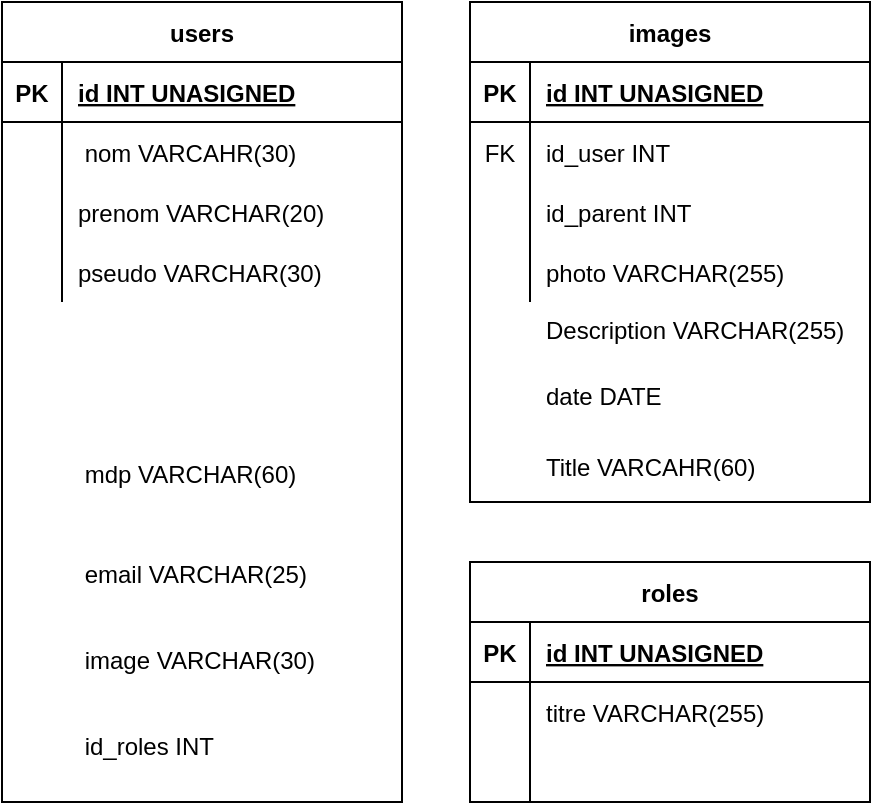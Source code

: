 <mxfile>
    <diagram id="wm-4t2ycIta6m8NOpk3E" name="SQL">
        <mxGraphModel dx="1614" dy="790" grid="1" gridSize="10" guides="1" tooltips="1" connect="1" arrows="1" fold="1" page="1" pageScale="1" pageWidth="827" pageHeight="1169" math="0" shadow="0">
            <root>
                <mxCell id="0"/>
                <mxCell id="1" parent="0"/>
                <mxCell id="68" value="" style="group" parent="1" vertex="1" connectable="0">
                    <mxGeometry x="424" y="120" width="200" height="250" as="geometry"/>
                </mxCell>
                <mxCell id="33" value="images" style="shape=table;startSize=30;container=1;collapsible=1;childLayout=tableLayout;fixedRows=1;rowLines=0;fontStyle=1;align=center;resizeLast=1;" parent="68" vertex="1">
                    <mxGeometry width="200" height="250" as="geometry"/>
                </mxCell>
                <mxCell id="34" value="" style="shape=partialRectangle;collapsible=0;dropTarget=0;pointerEvents=0;fillColor=none;top=0;left=0;bottom=1;right=0;points=[[0,0.5],[1,0.5]];portConstraint=eastwest;" parent="33" vertex="1">
                    <mxGeometry y="30" width="200" height="30" as="geometry"/>
                </mxCell>
                <mxCell id="35" value="PK" style="shape=partialRectangle;connectable=0;fillColor=none;top=0;left=0;bottom=0;right=0;fontStyle=1;overflow=hidden;" parent="34" vertex="1">
                    <mxGeometry width="30" height="30" as="geometry"/>
                </mxCell>
                <mxCell id="36" value="id INT UNASIGNED" style="shape=partialRectangle;connectable=0;fillColor=none;top=0;left=0;bottom=0;right=0;align=left;spacingLeft=6;fontStyle=5;overflow=hidden;" parent="34" vertex="1">
                    <mxGeometry x="30" width="170" height="30" as="geometry"/>
                </mxCell>
                <mxCell id="37" value="" style="shape=partialRectangle;collapsible=0;dropTarget=0;pointerEvents=0;fillColor=none;top=0;left=0;bottom=0;right=0;points=[[0,0.5],[1,0.5]];portConstraint=eastwest;" parent="33" vertex="1">
                    <mxGeometry y="60" width="200" height="30" as="geometry"/>
                </mxCell>
                <mxCell id="38" value="FK" style="shape=partialRectangle;connectable=0;fillColor=none;top=0;left=0;bottom=0;right=0;editable=1;overflow=hidden;" parent="37" vertex="1">
                    <mxGeometry width="30" height="30" as="geometry"/>
                </mxCell>
                <mxCell id="39" value="id_user INT" style="shape=partialRectangle;connectable=0;fillColor=none;top=0;left=0;bottom=0;right=0;align=left;spacingLeft=6;overflow=hidden;" parent="37" vertex="1">
                    <mxGeometry x="30" width="170" height="30" as="geometry"/>
                </mxCell>
                <mxCell id="40" value="" style="shape=partialRectangle;collapsible=0;dropTarget=0;pointerEvents=0;fillColor=none;top=0;left=0;bottom=0;right=0;points=[[0,0.5],[1,0.5]];portConstraint=eastwest;" parent="33" vertex="1">
                    <mxGeometry y="90" width="200" height="30" as="geometry"/>
                </mxCell>
                <mxCell id="41" value="" style="shape=partialRectangle;connectable=0;fillColor=none;top=0;left=0;bottom=0;right=0;editable=1;overflow=hidden;" parent="40" vertex="1">
                    <mxGeometry width="30" height="30" as="geometry"/>
                </mxCell>
                <mxCell id="42" value="id_parent INT" style="shape=partialRectangle;connectable=0;fillColor=none;top=0;left=0;bottom=0;right=0;align=left;spacingLeft=6;overflow=hidden;" parent="40" vertex="1">
                    <mxGeometry x="30" width="170" height="30" as="geometry"/>
                </mxCell>
                <mxCell id="43" value="" style="shape=partialRectangle;collapsible=0;dropTarget=0;pointerEvents=0;fillColor=none;top=0;left=0;bottom=0;right=0;points=[[0,0.5],[1,0.5]];portConstraint=eastwest;" parent="33" vertex="1">
                    <mxGeometry y="120" width="200" height="30" as="geometry"/>
                </mxCell>
                <mxCell id="44" value="" style="shape=partialRectangle;connectable=0;fillColor=none;top=0;left=0;bottom=0;right=0;editable=1;overflow=hidden;" parent="43" vertex="1">
                    <mxGeometry width="30" height="30" as="geometry"/>
                </mxCell>
                <mxCell id="45" value="photo VARCHAR(255)" style="shape=partialRectangle;connectable=0;fillColor=none;top=0;left=0;bottom=0;right=0;align=left;spacingLeft=6;overflow=hidden;" parent="43" vertex="1">
                    <mxGeometry x="30" width="170" height="30" as="geometry"/>
                </mxCell>
                <mxCell id="48" value="date DATE" style="shape=partialRectangle;connectable=0;fillColor=none;top=0;left=0;bottom=0;right=0;align=left;spacingLeft=6;overflow=hidden;" parent="68" vertex="1">
                    <mxGeometry x="30" y="178.571" width="170" height="35.714" as="geometry"/>
                </mxCell>
                <mxCell id="03j91cllYIymj0e6SNLj-101" value="Title VARCAHR(60)" style="shape=partialRectangle;connectable=0;fillColor=none;top=0;left=0;bottom=0;right=0;align=left;spacingLeft=6;overflow=hidden;" vertex="1" parent="68">
                    <mxGeometry x="30" y="214.286" width="170" height="35.714" as="geometry"/>
                </mxCell>
                <mxCell id="03j91cllYIymj0e6SNLj-102" value="Description VARCHAR(255)" style="shape=partialRectangle;connectable=0;fillColor=none;top=0;left=0;bottom=0;right=0;align=left;spacingLeft=6;overflow=hidden;" vertex="1" parent="68">
                    <mxGeometry x="30" y="148.57" width="170" height="30" as="geometry"/>
                </mxCell>
                <mxCell id="84" value="" style="group" parent="1" vertex="1" connectable="0">
                    <mxGeometry x="190" y="120" width="200" height="400" as="geometry"/>
                </mxCell>
                <mxCell id="100" value="" style="group" parent="84" vertex="1" connectable="0">
                    <mxGeometry width="200" height="400" as="geometry"/>
                </mxCell>
                <mxCell id="17" value="users" style="shape=table;startSize=30;container=1;collapsible=1;childLayout=tableLayout;fixedRows=1;rowLines=0;fontStyle=1;align=center;resizeLast=1;" parent="100" vertex="1">
                    <mxGeometry width="200" height="400" as="geometry"/>
                </mxCell>
                <mxCell id="18" value="" style="shape=partialRectangle;collapsible=0;dropTarget=0;pointerEvents=0;fillColor=none;top=0;left=0;bottom=1;right=0;points=[[0,0.5],[1,0.5]];portConstraint=eastwest;" parent="17" vertex="1">
                    <mxGeometry y="30" width="200" height="30" as="geometry"/>
                </mxCell>
                <mxCell id="19" value="PK" style="shape=partialRectangle;connectable=0;fillColor=none;top=0;left=0;bottom=0;right=0;fontStyle=1;overflow=hidden;" parent="18" vertex="1">
                    <mxGeometry width="30" height="30" as="geometry"/>
                </mxCell>
                <mxCell id="20" value="id INT UNASIGNED" style="shape=partialRectangle;connectable=0;fillColor=none;top=0;left=0;bottom=0;right=0;align=left;spacingLeft=6;fontStyle=5;overflow=hidden;" parent="18" vertex="1">
                    <mxGeometry x="30" width="170" height="30" as="geometry"/>
                </mxCell>
                <mxCell id="21" value="" style="shape=partialRectangle;collapsible=0;dropTarget=0;pointerEvents=0;fillColor=none;top=0;left=0;bottom=0;right=0;points=[[0,0.5],[1,0.5]];portConstraint=eastwest;" parent="17" vertex="1">
                    <mxGeometry y="60" width="200" height="30" as="geometry"/>
                </mxCell>
                <mxCell id="22" value="" style="shape=partialRectangle;connectable=0;fillColor=none;top=0;left=0;bottom=0;right=0;editable=1;overflow=hidden;" parent="21" vertex="1">
                    <mxGeometry width="30" height="30" as="geometry"/>
                </mxCell>
                <mxCell id="23" value=" nom VARCAHR(30)" style="shape=partialRectangle;connectable=0;fillColor=none;top=0;left=0;bottom=0;right=0;align=left;spacingLeft=6;overflow=hidden;" parent="21" vertex="1">
                    <mxGeometry x="30" width="170" height="30" as="geometry"/>
                </mxCell>
                <mxCell id="24" value="" style="shape=partialRectangle;collapsible=0;dropTarget=0;pointerEvents=0;fillColor=none;top=0;left=0;bottom=0;right=0;points=[[0,0.5],[1,0.5]];portConstraint=eastwest;" parent="17" vertex="1">
                    <mxGeometry y="90" width="200" height="30" as="geometry"/>
                </mxCell>
                <mxCell id="25" value="" style="shape=partialRectangle;connectable=0;fillColor=none;top=0;left=0;bottom=0;right=0;editable=1;overflow=hidden;" parent="24" vertex="1">
                    <mxGeometry width="30" height="30" as="geometry"/>
                </mxCell>
                <mxCell id="26" value="prenom VARCHAR(20)" style="shape=partialRectangle;connectable=0;fillColor=none;top=0;left=0;bottom=0;right=0;align=left;spacingLeft=6;overflow=hidden;" parent="24" vertex="1">
                    <mxGeometry x="30" width="170" height="30" as="geometry"/>
                </mxCell>
                <mxCell id="27" value="" style="shape=partialRectangle;collapsible=0;dropTarget=0;pointerEvents=0;fillColor=none;top=0;left=0;bottom=0;right=0;points=[[0,0.5],[1,0.5]];portConstraint=eastwest;" parent="17" vertex="1">
                    <mxGeometry y="120" width="200" height="30" as="geometry"/>
                </mxCell>
                <mxCell id="28" value="" style="shape=partialRectangle;connectable=0;fillColor=none;top=0;left=0;bottom=0;right=0;editable=1;overflow=hidden;" parent="27" vertex="1">
                    <mxGeometry width="30" height="30" as="geometry"/>
                </mxCell>
                <mxCell id="29" value="pseudo VARCHAR(30)" style="shape=partialRectangle;connectable=0;fillColor=none;top=0;left=0;bottom=0;right=0;align=left;spacingLeft=6;overflow=hidden;" parent="27" vertex="1">
                    <mxGeometry x="30" width="170" height="30" as="geometry"/>
                </mxCell>
                <mxCell id="99" value="mdp VARCHAR(60)" style="shape=partialRectangle;connectable=0;fillColor=none;top=0;left=0;bottom=0;right=0;align=left;spacingLeft=6;overflow=hidden;" parent="100" vertex="1">
                    <mxGeometry x="33.333" y="214.286" width="166.667" height="42.857" as="geometry"/>
                </mxCell>
                <mxCell id="82" value="email VARCHAR(25)" style="shape=partialRectangle;connectable=0;fillColor=none;top=0;left=0;bottom=0;right=0;align=left;spacingLeft=6;overflow=hidden;" parent="100" vertex="1">
                    <mxGeometry x="33.333" y="257.143" width="166.667" height="57.143" as="geometry"/>
                </mxCell>
                <mxCell id="32" value="image VARCHAR(30)" style="shape=partialRectangle;connectable=0;fillColor=none;top=0;left=0;bottom=0;right=0;align=left;spacingLeft=6;overflow=hidden;" parent="100" vertex="1">
                    <mxGeometry x="33.333" y="300" width="166.667" height="57.143" as="geometry"/>
                </mxCell>
                <mxCell id="101" value="id_roles INT" style="shape=partialRectangle;connectable=0;fillColor=none;top=0;left=0;bottom=0;right=0;align=left;spacingLeft=6;overflow=hidden;" parent="100" vertex="1">
                    <mxGeometry x="33.333" y="342.857" width="166.667" height="57.143" as="geometry"/>
                </mxCell>
                <mxCell id="98" value="" style="group" parent="1" vertex="1" connectable="0">
                    <mxGeometry x="424" y="400" width="200" height="100" as="geometry"/>
                </mxCell>
                <mxCell id="49" value="roles" style="shape=table;startSize=30;container=1;collapsible=1;childLayout=tableLayout;fixedRows=1;rowLines=0;fontStyle=1;align=center;resizeLast=1;" parent="98" vertex="1">
                    <mxGeometry width="200" height="120" as="geometry"/>
                </mxCell>
                <mxCell id="50" value="" style="shape=partialRectangle;collapsible=0;dropTarget=0;pointerEvents=0;fillColor=none;top=0;left=0;bottom=1;right=0;points=[[0,0.5],[1,0.5]];portConstraint=eastwest;" parent="49" vertex="1">
                    <mxGeometry y="30" width="200" height="30" as="geometry"/>
                </mxCell>
                <mxCell id="51" value="PK" style="shape=partialRectangle;connectable=0;fillColor=none;top=0;left=0;bottom=0;right=0;fontStyle=1;overflow=hidden;" parent="50" vertex="1">
                    <mxGeometry width="30" height="30" as="geometry"/>
                </mxCell>
                <mxCell id="52" value="id INT UNASIGNED" style="shape=partialRectangle;connectable=0;fillColor=none;top=0;left=0;bottom=0;right=0;align=left;spacingLeft=6;fontStyle=5;overflow=hidden;" parent="50" vertex="1">
                    <mxGeometry x="30" width="170" height="30" as="geometry"/>
                </mxCell>
                <mxCell id="53" value="" style="shape=partialRectangle;collapsible=0;dropTarget=0;pointerEvents=0;fillColor=none;top=0;left=0;bottom=0;right=0;points=[[0,0.5],[1,0.5]];portConstraint=eastwest;" parent="49" vertex="1">
                    <mxGeometry y="60" width="200" height="30" as="geometry"/>
                </mxCell>
                <mxCell id="54" value="" style="shape=partialRectangle;connectable=0;fillColor=none;top=0;left=0;bottom=0;right=0;editable=1;overflow=hidden;" parent="53" vertex="1">
                    <mxGeometry width="30" height="30" as="geometry"/>
                </mxCell>
                <mxCell id="55" value="titre VARCHAR(255)" style="shape=partialRectangle;connectable=0;fillColor=none;top=0;left=0;bottom=0;right=0;align=left;spacingLeft=6;overflow=hidden;" parent="53" vertex="1">
                    <mxGeometry x="30" width="170" height="30" as="geometry"/>
                </mxCell>
                <mxCell id="59" value="" style="shape=partialRectangle;collapsible=0;dropTarget=0;pointerEvents=0;fillColor=none;top=0;left=0;bottom=0;right=0;points=[[0,0.5],[1,0.5]];portConstraint=eastwest;" parent="49" vertex="1">
                    <mxGeometry y="90" width="200" height="30" as="geometry"/>
                </mxCell>
                <mxCell id="60" value="" style="shape=partialRectangle;connectable=0;fillColor=none;top=0;left=0;bottom=0;right=0;editable=1;overflow=hidden;" parent="59" vertex="1">
                    <mxGeometry width="30" height="30" as="geometry"/>
                </mxCell>
                <mxCell id="61" value="" style="shape=partialRectangle;connectable=0;fillColor=none;top=0;left=0;bottom=0;right=0;align=left;spacingLeft=6;overflow=hidden;" parent="59" vertex="1">
                    <mxGeometry x="30" width="170" height="30" as="geometry"/>
                </mxCell>
            </root>
        </mxGraphModel>
    </diagram>
    <diagram id="U_G1lfr-NRsrZfUlih7E" name="Login">
        <mxGraphModel dx="1899" dy="929" grid="1" gridSize="10" guides="1" tooltips="1" connect="1" arrows="1" fold="1" page="1" pageScale="1" pageWidth="827" pageHeight="1169" math="0" shadow="0">
            <root>
                <mxCell id="0rBsyekyMSFCGiYQ6-Jr-0"/>
                <mxCell id="0rBsyekyMSFCGiYQ6-Jr-1" parent="0rBsyekyMSFCGiYQ6-Jr-0"/>
                <mxCell id="0rBsyekyMSFCGiYQ6-Jr-2" value="" style="strokeWidth=1;shadow=0;dashed=0;align=center;html=1;shape=mxgraph.mockup.containers.browserWindow;rSize=0;strokeColor=#666666;strokeColor2=#008cff;strokeColor3=#c4c4c4;mainText=,;recursiveResize=0;" parent="0rBsyekyMSFCGiYQ6-Jr-1" vertex="1">
                    <mxGeometry x="30" y="40" width="300" height="540" as="geometry"/>
                </mxCell>
                <mxCell id="uNNMiuDkJP2C0sbSB8i4-1" value="" style="shape=mxgraph.mockup.containers.marginRect;rectMarginTop=10;strokeColor=#666666;strokeWidth=1;dashed=0;rounded=1;arcSize=5;recursiveResize=0;" parent="0rBsyekyMSFCGiYQ6-Jr-2" vertex="1">
                    <mxGeometry x="30" y="140" width="240" height="380" as="geometry"/>
                </mxCell>
                <mxCell id="uNNMiuDkJP2C0sbSB8i4-2" value="SIGN UP" style="shape=rect;strokeColor=none;fillColor=#008cff;strokeWidth=1;dashed=0;rounded=1;arcSize=20;fontColor=#ffffff;fontSize=17;spacing=2;spacingTop=-2;align=left;autosize=1;spacingLeft=4;resizeWidth=0;resizeHeight=0;perimeter=none;" parent="uNNMiuDkJP2C0sbSB8i4-1" vertex="1">
                    <mxGeometry x="5" width="90" height="30" as="geometry"/>
                </mxCell>
                <mxCell id="uNNMiuDkJP2C0sbSB8i4-0" value="VALIDER" style="strokeWidth=1;shadow=0;dashed=0;align=center;html=1;shape=mxgraph.mockup.buttons.button;strokeColor=#666666;fontColor=#ffffff;mainText=;buttonStyle=round;fontSize=17;fontStyle=1;fillColor=#008cff;whiteSpace=wrap;" parent="uNNMiuDkJP2C0sbSB8i4-1" vertex="1">
                    <mxGeometry x="62.5" y="320" width="115" height="19" as="geometry"/>
                </mxCell>
                <mxCell id="uNNMiuDkJP2C0sbSB8i4-3" value="Mdp" style="strokeWidth=1;shadow=0;dashed=0;align=center;html=1;shape=mxgraph.mockup.forms.anchor;align=right;spacingRight=2;fontColor=#666666;" parent="uNNMiuDkJP2C0sbSB8i4-1" vertex="1">
                    <mxGeometry x="5" y="245" width="50" height="25" as="geometry"/>
                </mxCell>
                <mxCell id="uNNMiuDkJP2C0sbSB8i4-4" value="password" style="strokeWidth=1;shadow=0;dashed=0;align=center;html=1;shape=mxgraph.mockup.forms.rrect;fillColor=#ffffff;rSize=0;fontColor=#666666;align=left;spacingLeft=3;strokeColor=#999999;" parent="uNNMiuDkJP2C0sbSB8i4-1" vertex="1">
                    <mxGeometry x="55" y="245" width="170" height="18" as="geometry"/>
                </mxCell>
                <mxCell id="uNNMiuDkJP2C0sbSB8i4-5" value="Confirme&lt;br&gt;mdp" style="strokeWidth=1;shadow=0;dashed=0;align=center;html=1;shape=mxgraph.mockup.forms.anchor;align=right;spacingRight=2;fontColor=#666666;" parent="uNNMiuDkJP2C0sbSB8i4-1" vertex="1">
                    <mxGeometry x="5" y="280" width="50" height="18" as="geometry"/>
                </mxCell>
                <mxCell id="uNNMiuDkJP2C0sbSB8i4-6" value="password" style="strokeWidth=1;shadow=0;dashed=0;align=center;html=1;shape=mxgraph.mockup.forms.rrect;fillColor=#ffffff;rSize=0;fontColor=#666666;align=left;spacingLeft=3;strokeColor=#999999;" parent="uNNMiuDkJP2C0sbSB8i4-1" vertex="1">
                    <mxGeometry x="55" y="280" width="170" height="18" as="geometry"/>
                </mxCell>
                <mxCell id="0rBsyekyMSFCGiYQ6-Jr-3" value="GROUPOMA.." style="strokeWidth=1;shadow=0;dashed=0;align=center;html=1;shape=mxgraph.mockup.containers.anchor;fontSize=17;fontColor=#666666;align=left;" parent="0rBsyekyMSFCGiYQ6-Jr-2" vertex="1">
                    <mxGeometry x="60" y="12" width="110" height="26" as="geometry"/>
                </mxCell>
                <mxCell id="0rBsyekyMSFCGiYQ6-Jr-4" value="https://www.groupo..." style="strokeWidth=1;shadow=0;dashed=0;align=center;html=1;shape=mxgraph.mockup.containers.anchor;rSize=0;fontSize=17;fontColor=#666666;align=left;" parent="0rBsyekyMSFCGiYQ6-Jr-2" vertex="1">
                    <mxGeometry x="130" y="60" width="250" height="26" as="geometry"/>
                </mxCell>
                <mxCell id="0rBsyekyMSFCGiYQ6-Jr-5" value="Nom" style="strokeWidth=1;shadow=0;dashed=0;align=center;html=1;shape=mxgraph.mockup.forms.anchor;align=right;spacingRight=2;fontColor=#666666;" parent="0rBsyekyMSFCGiYQ6-Jr-2" vertex="1">
                    <mxGeometry x="35" y="211" width="50" height="18" as="geometry"/>
                </mxCell>
                <mxCell id="0rBsyekyMSFCGiYQ6-Jr-6" value="nom" style="strokeWidth=1;shadow=0;dashed=0;align=center;html=1;shape=mxgraph.mockup.forms.rrect;fillColor=#ffffff;rSize=0;fontColor=#666666;align=left;spacingLeft=3;strokeColor=#999999;" parent="0rBsyekyMSFCGiYQ6-Jr-2" vertex="1">
                    <mxGeometry x="85" y="211" width="170" height="18" as="geometry"/>
                </mxCell>
                <mxCell id="0rBsyekyMSFCGiYQ6-Jr-7" value="Prénom" style="strokeWidth=1;shadow=0;dashed=0;align=center;html=1;shape=mxgraph.mockup.forms.anchor;align=right;spacingRight=2;fontColor=#666666;" parent="0rBsyekyMSFCGiYQ6-Jr-2" vertex="1">
                    <mxGeometry x="35" y="246" width="50" height="18" as="geometry"/>
                </mxCell>
                <mxCell id="0rBsyekyMSFCGiYQ6-Jr-8" value="prenom" style="strokeWidth=1;shadow=0;dashed=0;align=center;html=1;shape=mxgraph.mockup.forms.rrect;fillColor=#ffffff;rSize=0;fontColor=#666666;align=left;spacingLeft=3;strokeColor=#999999;" parent="0rBsyekyMSFCGiYQ6-Jr-2" vertex="1">
                    <mxGeometry x="85" y="246" width="170" height="18" as="geometry"/>
                </mxCell>
                <mxCell id="0rBsyekyMSFCGiYQ6-Jr-9" value="Pseudo" style="strokeWidth=1;shadow=0;dashed=0;align=center;html=1;shape=mxgraph.mockup.forms.anchor;align=right;spacingRight=2;fontColor=#666666;" parent="0rBsyekyMSFCGiYQ6-Jr-2" vertex="1">
                    <mxGeometry x="35" y="281" width="50" height="18" as="geometry"/>
                </mxCell>
                <mxCell id="0rBsyekyMSFCGiYQ6-Jr-10" value="pseudo" style="strokeWidth=1;shadow=0;dashed=0;align=center;html=1;shape=mxgraph.mockup.forms.rrect;fillColor=#ffffff;rSize=0;fontColor=#666666;align=left;spacingLeft=3;strokeColor=#999999;" parent="0rBsyekyMSFCGiYQ6-Jr-2" vertex="1">
                    <mxGeometry x="85" y="281" width="170" height="18" as="geometry"/>
                </mxCell>
                <mxCell id="0rBsyekyMSFCGiYQ6-Jr-11" value="Email" style="strokeWidth=1;shadow=0;dashed=0;align=center;html=1;shape=mxgraph.mockup.forms.anchor;align=right;spacingRight=2;fontColor=#666666;" parent="0rBsyekyMSFCGiYQ6-Jr-2" vertex="1">
                    <mxGeometry x="35" y="316" width="50" height="18" as="geometry"/>
                </mxCell>
                <mxCell id="0rBsyekyMSFCGiYQ6-Jr-12" value="email" style="strokeWidth=1;shadow=0;dashed=0;align=center;html=1;shape=mxgraph.mockup.forms.rrect;fillColor=#ffffff;rSize=0;fontColor=#666666;align=left;spacingLeft=3;strokeColor=#999999;" parent="0rBsyekyMSFCGiYQ6-Jr-2" vertex="1">
                    <mxGeometry x="85" y="316" width="170" height="18" as="geometry"/>
                </mxCell>
                <mxCell id="0rBsyekyMSFCGiYQ6-Jr-13" value="Avatar" style="strokeWidth=1;shadow=0;dashed=0;align=center;html=1;shape=mxgraph.mockup.forms.anchor;align=right;spacingRight=2;fontColor=#666666;" parent="0rBsyekyMSFCGiYQ6-Jr-2" vertex="1">
                    <mxGeometry x="35" y="351" width="50" height="18" as="geometry"/>
                </mxCell>
                <mxCell id="0rBsyekyMSFCGiYQ6-Jr-14" value="file" style="strokeWidth=1;shadow=0;dashed=0;align=center;html=1;shape=mxgraph.mockup.forms.rrect;fillColor=#ffffff;rSize=0;fontColor=#666666;align=left;spacingLeft=3;strokeColor=#999999;" parent="0rBsyekyMSFCGiYQ6-Jr-2" vertex="1">
                    <mxGeometry x="85" y="351" width="170" height="18" as="geometry"/>
                </mxCell>
                <mxCell id="uNNMiuDkJP2C0sbSB8i4-7" value="" style="strokeWidth=1;shadow=0;dashed=0;align=center;html=1;shape=mxgraph.mockup.containers.browserWindow;rSize=0;strokeColor=#666666;strokeColor2=#008cff;strokeColor3=#c4c4c4;mainText=,;recursiveResize=0;" parent="0rBsyekyMSFCGiYQ6-Jr-1" vertex="1">
                    <mxGeometry x="360" y="40" width="300" height="400" as="geometry"/>
                </mxCell>
                <mxCell id="uNNMiuDkJP2C0sbSB8i4-8" value="" style="shape=mxgraph.mockup.containers.marginRect;rectMarginTop=10;strokeColor=#666666;strokeWidth=1;dashed=0;rounded=1;arcSize=5;recursiveResize=0;" parent="uNNMiuDkJP2C0sbSB8i4-7" vertex="1">
                    <mxGeometry x="15" y="140" width="270" height="240" as="geometry"/>
                </mxCell>
                <mxCell id="uNNMiuDkJP2C0sbSB8i4-9" value="LOGIN" style="shape=rect;strokeColor=none;fillColor=#008cff;strokeWidth=1;dashed=0;rounded=1;arcSize=20;fontColor=#ffffff;fontSize=17;spacing=2;spacingTop=-2;align=left;autosize=1;spacingLeft=4;resizeWidth=0;resizeHeight=0;perimeter=none;" parent="uNNMiuDkJP2C0sbSB8i4-8" vertex="1">
                    <mxGeometry x="5" width="80" height="30" as="geometry"/>
                </mxCell>
                <mxCell id="uNNMiuDkJP2C0sbSB8i4-10" value="Se Connecter" style="strokeWidth=1;shadow=0;dashed=0;align=center;html=1;shape=mxgraph.mockup.buttons.button;strokeColor=#666666;fontColor=#ffffff;mainText=;buttonStyle=round;fontSize=17;fontStyle=1;fillColor=#008cff;whiteSpace=wrap;" parent="uNNMiuDkJP2C0sbSB8i4-8" vertex="1">
                    <mxGeometry x="61.25" y="180" width="147.5" height="20" as="geometry"/>
                </mxCell>
                <mxCell id="uNNMiuDkJP2C0sbSB8i4-27" value="&lt;font style=&quot;font-size: 10px&quot;&gt;&lt;i&gt;Mot de passe oublié ?&lt;/i&gt;&lt;/font&gt;" style="text;html=1;strokeColor=none;fillColor=none;align=center;verticalAlign=middle;whiteSpace=wrap;rounded=0;" parent="uNNMiuDkJP2C0sbSB8i4-8" vertex="1">
                    <mxGeometry x="87" y="134" width="210" height="20" as="geometry"/>
                </mxCell>
                <mxCell id="uNNMiuDkJP2C0sbSB8i4-15" value="GROUPOMA.." style="strokeWidth=1;shadow=0;dashed=0;align=center;html=1;shape=mxgraph.mockup.containers.anchor;fontSize=17;fontColor=#666666;align=left;" parent="uNNMiuDkJP2C0sbSB8i4-7" vertex="1">
                    <mxGeometry x="60" y="12" width="110" height="26" as="geometry"/>
                </mxCell>
                <mxCell id="uNNMiuDkJP2C0sbSB8i4-16" value="https://www.groupo..." style="strokeWidth=1;shadow=0;dashed=0;align=center;html=1;shape=mxgraph.mockup.containers.anchor;rSize=0;fontSize=17;fontColor=#666666;align=left;" parent="uNNMiuDkJP2C0sbSB8i4-7" vertex="1">
                    <mxGeometry x="130" y="60" width="250" height="26" as="geometry"/>
                </mxCell>
                <mxCell id="uNNMiuDkJP2C0sbSB8i4-17" value="Email" style="strokeWidth=1;shadow=0;dashed=0;align=center;html=1;shape=mxgraph.mockup.forms.anchor;align=right;spacingRight=2;fontColor=#666666;" parent="uNNMiuDkJP2C0sbSB8i4-7" vertex="1">
                    <mxGeometry x="35" y="211" width="50" height="18" as="geometry"/>
                </mxCell>
                <mxCell id="uNNMiuDkJP2C0sbSB8i4-18" value="nom" style="strokeWidth=1;shadow=0;dashed=0;align=center;html=1;shape=mxgraph.mockup.forms.rrect;fillColor=#ffffff;rSize=0;fontColor=#666666;align=left;spacingLeft=3;strokeColor=#999999;" parent="uNNMiuDkJP2C0sbSB8i4-7" vertex="1">
                    <mxGeometry x="85" y="211" width="170" height="18" as="geometry"/>
                </mxCell>
                <mxCell id="uNNMiuDkJP2C0sbSB8i4-19" value="Password" style="strokeWidth=1;shadow=0;dashed=0;align=center;html=1;shape=mxgraph.mockup.forms.anchor;align=right;spacingRight=2;fontColor=#666666;" parent="uNNMiuDkJP2C0sbSB8i4-7" vertex="1">
                    <mxGeometry x="35" y="246" width="50" height="18" as="geometry"/>
                </mxCell>
                <mxCell id="uNNMiuDkJP2C0sbSB8i4-20" value="prenom" style="strokeWidth=1;shadow=0;dashed=0;align=center;html=1;shape=mxgraph.mockup.forms.rrect;fillColor=#ffffff;rSize=0;fontColor=#666666;align=left;spacingLeft=3;strokeColor=#999999;" parent="uNNMiuDkJP2C0sbSB8i4-7" vertex="1">
                    <mxGeometry x="85" y="246" width="170" height="18" as="geometry"/>
                </mxCell>
                <mxCell id="uNNMiuDkJP2C0sbSB8i4-21" value="" style="strokeWidth=1;shadow=0;dashed=0;align=center;html=1;shape=mxgraph.mockup.forms.anchor;align=right;spacingRight=2;fontColor=#666666;" parent="uNNMiuDkJP2C0sbSB8i4-7" vertex="1">
                    <mxGeometry x="35" y="281" width="50" height="18" as="geometry"/>
                </mxCell>
                <mxCell id="uNNMiuDkJP2C0sbSB8i4-23" value="" style="strokeWidth=1;shadow=0;dashed=0;align=center;html=1;shape=mxgraph.mockup.forms.anchor;align=right;spacingRight=2;fontColor=#666666;" parent="uNNMiuDkJP2C0sbSB8i4-7" vertex="1">
                    <mxGeometry x="35" y="316" width="50" height="18" as="geometry"/>
                </mxCell>
                <mxCell id="uNNMiuDkJP2C0sbSB8i4-25" value="" style="strokeWidth=1;shadow=0;dashed=0;align=center;html=1;shape=mxgraph.mockup.forms.anchor;align=right;spacingRight=2;fontColor=#666666;" parent="uNNMiuDkJP2C0sbSB8i4-7" vertex="1">
                    <mxGeometry x="35" y="351" width="50" height="18" as="geometry"/>
                </mxCell>
                <mxCell id="uNNMiuDkJP2C0sbSB8i4-28" value="" style="strokeWidth=1;shadow=0;dashed=0;align=center;html=1;shape=mxgraph.mockup.containers.browserWindow;rSize=0;strokeColor=#666666;strokeColor2=#008cff;strokeColor3=#c4c4c4;mainText=,;recursiveResize=0;" parent="0rBsyekyMSFCGiYQ6-Jr-1" vertex="1">
                    <mxGeometry x="690" y="40" width="300" height="550" as="geometry"/>
                </mxCell>
                <mxCell id="uNNMiuDkJP2C0sbSB8i4-29" value="" style="shape=mxgraph.mockup.containers.marginRect;rectMarginTop=10;strokeColor=#666666;strokeWidth=1;dashed=0;rounded=1;arcSize=5;recursiveResize=0;" parent="uNNMiuDkJP2C0sbSB8i4-28" vertex="1">
                    <mxGeometry x="30" y="140" width="240" height="380" as="geometry"/>
                </mxCell>
                <mxCell id="uNNMiuDkJP2C0sbSB8i4-31" value="Modifier" style="strokeWidth=1;shadow=0;dashed=0;align=center;html=1;shape=mxgraph.mockup.buttons.button;strokeColor=#666666;fontColor=#ffffff;mainText=;buttonStyle=round;fontSize=17;fontStyle=1;fillColor=#008cff;whiteSpace=wrap;" parent="uNNMiuDkJP2C0sbSB8i4-29" vertex="1">
                    <mxGeometry x="70" y="230" width="115" height="19" as="geometry"/>
                </mxCell>
                <mxCell id="uNNMiuDkJP2C0sbSB8i4-34" value="" style="strokeWidth=1;shadow=0;dashed=0;align=center;html=1;shape=mxgraph.mockup.forms.anchor;align=right;spacingRight=2;fontColor=#666666;" parent="uNNMiuDkJP2C0sbSB8i4-29" vertex="1">
                    <mxGeometry x="5" y="280" width="50" height="18" as="geometry"/>
                </mxCell>
                <mxCell id="uNNMiuDkJP2C0sbSB8i4-50" value="Supprimer" style="strokeWidth=1;shadow=0;dashed=0;align=center;html=1;shape=mxgraph.mockup.buttons.button;strokeColor=#CC00CC;fontColor=#ffffff;mainText=;buttonStyle=round;fontSize=17;fontStyle=1;fillColor=#FF6666;whiteSpace=wrap;" parent="uNNMiuDkJP2C0sbSB8i4-29" vertex="1">
                    <mxGeometry x="70" y="270" width="115" height="19" as="geometry"/>
                </mxCell>
                <mxCell id="uNNMiuDkJP2C0sbSB8i4-48" value="" style="html=1;shadow=0;dashed=0;shape=mxgraph.bootstrap.radioButton2;labelPosition=right;verticalLabelPosition=middle;align=left;verticalAlign=middle;gradientColor=#DEDEDE;fillColor=#EDEDED;checked=0;spacing=5;checkedFill=#0085FC;checkedStroke=#ffffff;" parent="uNNMiuDkJP2C0sbSB8i4-28" vertex="1">
                    <mxGeometry x="15" y="130" width="70" height="70" as="geometry"/>
                </mxCell>
                <mxCell id="uNNMiuDkJP2C0sbSB8i4-36" value="GROUPOMA.." style="strokeWidth=1;shadow=0;dashed=0;align=center;html=1;shape=mxgraph.mockup.containers.anchor;fontSize=17;fontColor=#666666;align=left;" parent="uNNMiuDkJP2C0sbSB8i4-28" vertex="1">
                    <mxGeometry x="60" y="12" width="110" height="26" as="geometry"/>
                </mxCell>
                <mxCell id="uNNMiuDkJP2C0sbSB8i4-37" value="https://www.groupo..." style="strokeWidth=1;shadow=0;dashed=0;align=center;html=1;shape=mxgraph.mockup.containers.anchor;rSize=0;fontSize=17;fontColor=#666666;align=left;" parent="uNNMiuDkJP2C0sbSB8i4-28" vertex="1">
                    <mxGeometry x="130" y="60" width="250" height="26" as="geometry"/>
                </mxCell>
                <mxCell id="uNNMiuDkJP2C0sbSB8i4-38" value="Nom" style="strokeWidth=1;shadow=0;dashed=0;align=center;html=1;shape=mxgraph.mockup.forms.anchor;align=right;spacingRight=2;fontColor=#666666;" parent="uNNMiuDkJP2C0sbSB8i4-28" vertex="1">
                    <mxGeometry x="35" y="211" width="50" height="18" as="geometry"/>
                </mxCell>
                <mxCell id="uNNMiuDkJP2C0sbSB8i4-39" value="GRANDMAIRE" style="strokeWidth=1;shadow=0;dashed=0;align=center;html=1;shape=mxgraph.mockup.forms.rrect;fillColor=#ffffff;rSize=0;fontColor=#666666;align=left;spacingLeft=3;strokeColor=#999999;" parent="uNNMiuDkJP2C0sbSB8i4-28" vertex="1">
                    <mxGeometry x="85" y="211" width="170" height="18" as="geometry"/>
                </mxCell>
                <mxCell id="uNNMiuDkJP2C0sbSB8i4-40" value="Prénom" style="strokeWidth=1;shadow=0;dashed=0;align=center;html=1;shape=mxgraph.mockup.forms.anchor;align=right;spacingRight=2;fontColor=#666666;" parent="uNNMiuDkJP2C0sbSB8i4-28" vertex="1">
                    <mxGeometry x="35" y="246" width="50" height="18" as="geometry"/>
                </mxCell>
                <mxCell id="uNNMiuDkJP2C0sbSB8i4-41" value="Nicolas" style="strokeWidth=1;shadow=0;dashed=0;align=center;html=1;shape=mxgraph.mockup.forms.rrect;fillColor=#ffffff;rSize=0;fontColor=#666666;align=left;spacingLeft=3;strokeColor=#999999;" parent="uNNMiuDkJP2C0sbSB8i4-28" vertex="1">
                    <mxGeometry x="85" y="246" width="170" height="18" as="geometry"/>
                </mxCell>
                <mxCell id="uNNMiuDkJP2C0sbSB8i4-42" value="Pseudo" style="strokeWidth=1;shadow=0;dashed=0;align=center;html=1;shape=mxgraph.mockup.forms.anchor;align=right;spacingRight=2;fontColor=#666666;" parent="uNNMiuDkJP2C0sbSB8i4-28" vertex="1">
                    <mxGeometry x="35" y="281" width="50" height="18" as="geometry"/>
                </mxCell>
                <mxCell id="uNNMiuDkJP2C0sbSB8i4-43" value="Dutdut" style="strokeWidth=1;shadow=0;dashed=0;align=center;html=1;shape=mxgraph.mockup.forms.rrect;fillColor=#ffffff;rSize=0;fontColor=#666666;align=left;spacingLeft=3;strokeColor=#999999;" parent="uNNMiuDkJP2C0sbSB8i4-28" vertex="1">
                    <mxGeometry x="85" y="281" width="170" height="18" as="geometry"/>
                </mxCell>
                <mxCell id="uNNMiuDkJP2C0sbSB8i4-44" value="Email" style="strokeWidth=1;shadow=0;dashed=0;align=center;html=1;shape=mxgraph.mockup.forms.anchor;align=right;spacingRight=2;fontColor=#666666;" parent="uNNMiuDkJP2C0sbSB8i4-28" vertex="1">
                    <mxGeometry x="35" y="316" width="50" height="18" as="geometry"/>
                </mxCell>
                <mxCell id="uNNMiuDkJP2C0sbSB8i4-45" value="dutdut77@hotmail.fr" style="strokeWidth=1;shadow=0;dashed=0;align=center;html=1;shape=mxgraph.mockup.forms.rrect;fillColor=#ffffff;rSize=0;fontColor=#666666;align=left;spacingLeft=3;strokeColor=#999999;" parent="uNNMiuDkJP2C0sbSB8i4-28" vertex="1">
                    <mxGeometry x="85" y="316" width="170" height="18" as="geometry"/>
                </mxCell>
                <mxCell id="uNNMiuDkJP2C0sbSB8i4-49" value="" style="shape=actor;whiteSpace=wrap;html=1;" parent="uNNMiuDkJP2C0sbSB8i4-28" vertex="1">
                    <mxGeometry x="32.5" y="140" width="35" height="45" as="geometry"/>
                </mxCell>
                <mxCell id="uNNMiuDkJP2C0sbSB8i4-51" value="" style="strokeColor=#000000;verticalLabelPosition=bottom;shadow=0;dashed=0;verticalAlign=top;strokeWidth=2;html=1;shape=mxgraph.mockup.misc.editIcon;fillColor=#FFFFFF;" parent="uNNMiuDkJP2C0sbSB8i4-28" vertex="1">
                    <mxGeometry x="70" y="130" width="20" height="20" as="geometry"/>
                </mxCell>
                <mxCell id="uNNMiuDkJP2C0sbSB8i4-56" value="" style="strokeWidth=1;shadow=0;dashed=0;align=center;html=1;shape=mxgraph.mockup.containers.browserWindow;rSize=0;strokeColor=#666666;strokeColor2=#008cff;strokeColor3=#c4c4c4;mainText=,;recursiveResize=0;" parent="0rBsyekyMSFCGiYQ6-Jr-1" vertex="1">
                    <mxGeometry x="1030" y="40" width="584.5" height="550" as="geometry"/>
                </mxCell>
                <mxCell id="uNNMiuDkJP2C0sbSB8i4-62" value="GROUPOMA.." style="strokeWidth=1;shadow=0;dashed=0;align=center;html=1;shape=mxgraph.mockup.containers.anchor;fontSize=17;fontColor=#666666;align=left;" parent="uNNMiuDkJP2C0sbSB8i4-56" vertex="1">
                    <mxGeometry x="60" y="12" width="110" height="26" as="geometry"/>
                </mxCell>
                <mxCell id="uNNMiuDkJP2C0sbSB8i4-63" value="https://www.groupo..." style="strokeWidth=1;shadow=0;dashed=0;align=center;html=1;shape=mxgraph.mockup.containers.anchor;rSize=0;fontSize=17;fontColor=#666666;align=left;" parent="uNNMiuDkJP2C0sbSB8i4-56" vertex="1">
                    <mxGeometry x="130" y="60" width="250" height="26" as="geometry"/>
                </mxCell>
                <mxCell id="uNNMiuDkJP2C0sbSB8i4-64" value="" style="strokeWidth=1;shadow=0;dashed=0;align=center;html=1;shape=mxgraph.mockup.forms.anchor;align=right;spacingRight=2;fontColor=#666666;" parent="uNNMiuDkJP2C0sbSB8i4-56" vertex="1">
                    <mxGeometry x="35" y="211" width="50" height="18" as="geometry"/>
                </mxCell>
                <mxCell id="uNNMiuDkJP2C0sbSB8i4-70" value="" style="strokeWidth=1;shadow=0;dashed=0;align=center;html=1;shape=mxgraph.mockup.forms.anchor;align=right;spacingRight=2;fontColor=#666666;" parent="uNNMiuDkJP2C0sbSB8i4-56" vertex="1">
                    <mxGeometry x="35" y="316" width="50" height="18" as="geometry"/>
                </mxCell>
                <mxCell id="uNNMiuDkJP2C0sbSB8i4-78" value="" style="group" parent="uNNMiuDkJP2C0sbSB8i4-56" vertex="1" connectable="0">
                    <mxGeometry x="55" y="211" width="474.5" height="75" as="geometry"/>
                </mxCell>
                <mxCell id="uNNMiuDkJP2C0sbSB8i4-77" value="" style="html=1;shadow=0;dashed=0;shape=mxgraph.bootstrap.checkbox2;labelPosition=right;verticalLabelPosition=middle;align=left;verticalAlign=middle;gradientColor=#DEDEDE;fillColor=#EDEDED;checked=0;spacing=5;checkedFill=#0085FC;checkedStroke=#ffffff;strokeColor=#000000;" parent="uNNMiuDkJP2C0sbSB8i4-78" vertex="1">
                    <mxGeometry x="435" y="32.5" width="10" height="10" as="geometry"/>
                </mxCell>
                <mxCell id="uNNMiuDkJP2C0sbSB8i4-79" value="" style="group" parent="uNNMiuDkJP2C0sbSB8i4-78" vertex="1" connectable="0">
                    <mxGeometry width="474.5" height="75" as="geometry"/>
                </mxCell>
                <mxCell id="uNNMiuDkJP2C0sbSB8i4-74" value="&lt;table cellpadding=&quot;4&quot; cellspacing=&quot;0&quot; border=&quot;1&quot; style=&quot;font-size: 1em ; width: 100% ; height: 100%&quot;&gt;&lt;tbody&gt;&lt;tr&gt;&lt;th&gt;Nom&lt;/th&gt;&lt;th&gt;Prénom&lt;/th&gt;&lt;/tr&gt;&lt;tr&gt;&lt;td&gt;DUPONT&lt;/td&gt;&lt;td&gt;Thierry&lt;/td&gt;&lt;/tr&gt;&lt;tr&gt;&lt;td&gt;DURANT&lt;/td&gt;&lt;td&gt;Claude&lt;/td&gt;&lt;/tr&gt;&lt;/tbody&gt;&lt;/table&gt; " style="verticalAlign=top;align=left;overflow=fill;fontSize=12;fontFamily=Helvetica;html=1;strokeColor=#000000;fillColor=none;" parent="uNNMiuDkJP2C0sbSB8i4-79" vertex="1">
                    <mxGeometry width="284.5" height="75" as="geometry"/>
                </mxCell>
                <mxCell id="uNNMiuDkJP2C0sbSB8i4-75" value="&lt;table cellpadding=&quot;4&quot; cellspacing=&quot;0&quot; border=&quot;1&quot; style=&quot;font-size: 1em ; width: 100% ; height: 100%&quot;&gt;&lt;tbody&gt;&lt;tr&gt;&lt;th&gt;Email&lt;/th&gt;&lt;th&gt;Admin&lt;/th&gt;&lt;/tr&gt;&lt;tr&gt;&lt;td&gt;T.DUP@mail.fr&lt;/td&gt;&lt;td&gt;&lt;br&gt;&lt;/td&gt;&lt;/tr&gt;&lt;tr&gt;&lt;td&gt;C.DUR@email.fr&lt;/td&gt;&lt;td&gt;&lt;br&gt;&lt;/td&gt;&lt;/tr&gt;&lt;/tbody&gt;&lt;/table&gt; " style="verticalAlign=top;align=left;overflow=fill;fontSize=12;fontFamily=Helvetica;html=1;strokeColor=#000000;fillColor=none;" parent="uNNMiuDkJP2C0sbSB8i4-79" vertex="1">
                    <mxGeometry x="284.5" width="190" height="75" as="geometry"/>
                </mxCell>
                <mxCell id="uNNMiuDkJP2C0sbSB8i4-81" value="" style="html=1;shadow=0;dashed=0;shape=mxgraph.bootstrap.checkbox2;labelPosition=right;verticalLabelPosition=middle;align=left;verticalAlign=middle;gradientColor=#DEDEDE;fillColor=#EDEDED;checked=1;spacing=5;checkedFill=#0085FC;checkedStroke=#ffffff;strokeColor=#000000;" parent="uNNMiuDkJP2C0sbSB8i4-79" vertex="1">
                    <mxGeometry x="438" y="55" width="10" height="10" as="geometry"/>
                </mxCell>
                <mxCell id="uNNMiuDkJP2C0sbSB8i4-83" value="&lt;h3&gt;&lt;font color=&quot;#ffffff&quot;&gt;Liste des abonnés :&lt;/font&gt;&lt;/h3&gt;" style="strokeWidth=1;shadow=0;dashed=0;align=left;html=1;shape=mxgraph.mockup.text.alphanumeric;linkText=;html=1;fontStyle=4;fontSize=17;fontColor=#0000ff;fillColor=none;strokeColor=#FFFFFF;" parent="uNNMiuDkJP2C0sbSB8i4-56" vertex="1">
                    <mxGeometry x="55" y="161" width="450" height="50" as="geometry"/>
                </mxCell>
            </root>
        </mxGraphModel>
    </diagram>
    <diagram id="xvzM7KBY2sKBmN2UsAYo" name="Accueil">
        <mxGraphModel dx="2306" dy="1129" grid="1" gridSize="10" guides="1" tooltips="1" connect="1" arrows="1" fold="1" page="1" pageScale="1" pageWidth="827" pageHeight="1169" math="0" shadow="0">
            <root>
                <mxCell id="YLiCXU9ak05lZMe7waty-0"/>
                <mxCell id="YLiCXU9ak05lZMe7waty-1" parent="YLiCXU9ak05lZMe7waty-0"/>
                <mxCell id="A43oxL6RiUvTtBU4r8x_-0" value="" style="strokeWidth=1;shadow=0;dashed=0;align=center;html=1;shape=mxgraph.mockup.containers.browserWindow;rSize=0;strokeColor=#666666;strokeColor2=#008cff;strokeColor3=#c4c4c4;mainText=,;recursiveResize=0;container=0;" vertex="1" parent="YLiCXU9ak05lZMe7waty-1">
                    <mxGeometry x="109.42" y="178" width="1440.58" height="1702" as="geometry"/>
                </mxCell>
                <mxCell id="A43oxL6RiUvTtBU4r8x_-1" value="GROUPOMA.." style="strokeWidth=1;shadow=0;dashed=0;align=center;html=1;shape=mxgraph.mockup.containers.anchor;fontSize=17;fontColor=#666666;align=left;" vertex="1" parent="YLiCXU9ak05lZMe7waty-1">
                    <mxGeometry x="168" y="193" width="110" height="26" as="geometry"/>
                </mxCell>
                <mxCell id="A43oxL6RiUvTtBU4r8x_-2" value="https://www.groupo..." style="strokeWidth=1;shadow=0;dashed=0;align=center;html=1;shape=mxgraph.mockup.containers.anchor;rSize=0;fontSize=17;fontColor=#666666;align=left;" vertex="1" parent="YLiCXU9ak05lZMe7waty-1">
                    <mxGeometry x="240" y="240" width="250" height="26" as="geometry"/>
                </mxCell>
                <mxCell id="A43oxL6RiUvTtBU4r8x_-3" value="" style="strokeWidth=1;shadow=0;dashed=0;align=center;html=1;shape=mxgraph.mockup.forms.anchor;align=right;spacingRight=2;fontColor=#666666;" vertex="1" parent="YLiCXU9ak05lZMe7waty-1">
                    <mxGeometry x="75" y="261" width="50" height="18" as="geometry"/>
                </mxCell>
                <mxCell id="y16nMz_shWGNLD9p2tq--22" value="" style="group" vertex="1" connectable="0" parent="YLiCXU9ak05lZMe7waty-1">
                    <mxGeometry x="180" y="340" width="426.85" height="580" as="geometry"/>
                </mxCell>
                <mxCell id="y16nMz_shWGNLD9p2tq--0" value="" style="html=1;shadow=0;dashed=0;shape=mxgraph.bootstrap.rrect;rSize=5;strokeColor=#DFDFDF;html=1;whiteSpace=wrap;fillColor=#ffffff;fontColor=#000000;verticalAlign=bottom;align=left;spacing=20;spacingBottom=50;fontSize=14;" vertex="1" parent="y16nMz_shWGNLD9p2tq--22">
                    <mxGeometry width="410" height="360" as="geometry"/>
                </mxCell>
                <mxCell id="y16nMz_shWGNLD9p2tq--1" value="Image cap" style="html=1;shadow=0;dashed=0;shape=mxgraph.bootstrap.topButton;rSize=5;perimeter=none;whiteSpace=wrap;fillColor=#868E96;strokeColor=#DFDFDF;fontColor=#DEE2E6;resizeWidth=1;fontSize=18;" vertex="1" parent="y16nMz_shWGNLD9p2tq--0">
                    <mxGeometry width="410" height="360" relative="1" as="geometry"/>
                </mxCell>
                <mxCell id="y16nMz_shWGNLD9p2tq--3" value="&lt;font style=&quot;font-size: 24px&quot;&gt;Titre de la publication&lt;/font&gt;" style="text;html=1;strokeColor=none;fillColor=none;align=center;verticalAlign=middle;whiteSpace=wrap;rounded=0;" vertex="1" parent="y16nMz_shWGNLD9p2tq--0">
                    <mxGeometry x="-10" y="298" width="290" height="20" as="geometry"/>
                </mxCell>
                <mxCell id="y16nMz_shWGNLD9p2tq--4" value="&lt;font style=&quot;font-size: 18px&quot;&gt;Dupont Claude&lt;/font&gt;" style="text;html=1;strokeColor=none;fillColor=none;align=center;verticalAlign=middle;whiteSpace=wrap;rounded=0;" vertex="1" parent="y16nMz_shWGNLD9p2tq--0">
                    <mxGeometry x="20" y="330" width="130" height="20" as="geometry"/>
                </mxCell>
                <mxCell id="y16nMz_shWGNLD9p2tq--5" value="21/04/2021" style="text;html=1;strokeColor=none;fillColor=none;align=center;verticalAlign=middle;whiteSpace=wrap;rounded=0;" vertex="1" parent="y16nMz_shWGNLD9p2tq--0">
                    <mxGeometry x="350" y="330" width="40" height="20" as="geometry"/>
                </mxCell>
                <mxCell id="y16nMz_shWGNLD9p2tq--6" value="" style="whiteSpace=wrap;html=1;fillColor=#FFFFFF;" vertex="1" parent="y16nMz_shWGNLD9p2tq--22">
                    <mxGeometry y="360" width="410" height="220" as="geometry"/>
                </mxCell>
                <mxCell id="y16nMz_shWGNLD9p2tq--18" value="" style="group" vertex="1" connectable="0" parent="y16nMz_shWGNLD9p2tq--22">
                    <mxGeometry x="25" y="380" width="380" height="180" as="geometry"/>
                </mxCell>
                <mxCell id="y16nMz_shWGNLD9p2tq--12" value="64x64" style="strokeColor=none;html=1;whiteSpace=wrap;fillColor=#868E96;fontColor=#DEE2E6;" vertex="1" parent="y16nMz_shWGNLD9p2tq--18">
                    <mxGeometry x="-11" width="60" height="64" as="geometry"/>
                </mxCell>
                <mxCell id="y16nMz_shWGNLD9p2tq--13" value="&lt;font style=&quot;font-size: 18px&quot;&gt;JEAN DESPRES&lt;/font&gt;&lt;span style=&quot;font-size: 20px&quot;&gt; - &lt;/span&gt;&lt;font style=&quot;font-size: 14px&quot;&gt;21/04/2021&lt;/font&gt;&lt;br&gt;Cras sit amet nibh libero, in gravida nulla. Nulla vel metus scelerisque ante sollicitudin.&amp;nbsp;" style="strokeColor=none;fillColor=none;fontColor=#000000;perimeter=none;whiteSpace=wrap;resizeWidth=1;align=left;spacing=2;fontSize=14;verticalAlign=top;html=1;" vertex="1" parent="y16nMz_shWGNLD9p2tq--22">
                    <mxGeometry x="82" y="374" width="344.85" height="90" as="geometry"/>
                </mxCell>
                <mxCell id="y16nMz_shWGNLD9p2tq--20" value="64x64" style="strokeColor=none;html=1;whiteSpace=wrap;fillColor=#868E96;fontColor=#DEE2E6;" vertex="1" parent="y16nMz_shWGNLD9p2tq--22">
                    <mxGeometry x="30" y="480" width="60" height="64" as="geometry"/>
                </mxCell>
                <mxCell id="y16nMz_shWGNLD9p2tq--21" value="&lt;span style=&quot;font-size: 18px&quot;&gt;NADINE THO&lt;/span&gt;&lt;span style=&quot;font-size: 20px&quot;&gt;&amp;nbsp;- &lt;/span&gt;&lt;font style=&quot;font-size: 14px&quot;&gt;21/04/2021&lt;/font&gt;&lt;br&gt;Cras sit amet nibh libero, in gravida nulla. Nulla vel metus scelerisque ante sollicitudin.&amp;nbsp;" style="strokeColor=none;fillColor=none;fontColor=#000000;perimeter=none;whiteSpace=wrap;resizeWidth=1;align=left;spacing=2;fontSize=14;verticalAlign=top;html=1;" vertex="1" parent="y16nMz_shWGNLD9p2tq--22">
                    <mxGeometry x="97" y="478" width="293" height="90" as="geometry"/>
                </mxCell>
                <mxCell id="y16nMz_shWGNLD9p2tq--23" value="" style="group" vertex="1" connectable="0" parent="YLiCXU9ak05lZMe7waty-1">
                    <mxGeometry x="630" y="340" width="426.85" height="580" as="geometry"/>
                </mxCell>
                <mxCell id="y16nMz_shWGNLD9p2tq--24" value="" style="html=1;shadow=0;dashed=0;shape=mxgraph.bootstrap.rrect;rSize=5;strokeColor=#DFDFDF;html=1;whiteSpace=wrap;fillColor=#ffffff;fontColor=#000000;verticalAlign=bottom;align=left;spacing=20;spacingBottom=50;fontSize=14;" vertex="1" parent="y16nMz_shWGNLD9p2tq--23">
                    <mxGeometry width="410" height="360" as="geometry"/>
                </mxCell>
                <mxCell id="y16nMz_shWGNLD9p2tq--25" value="Image cap" style="html=1;shadow=0;dashed=0;shape=mxgraph.bootstrap.topButton;rSize=5;perimeter=none;whiteSpace=wrap;fillColor=#868E96;strokeColor=#DFDFDF;fontColor=#DEE2E6;resizeWidth=1;fontSize=18;" vertex="1" parent="y16nMz_shWGNLD9p2tq--24">
                    <mxGeometry width="410" height="360" relative="1" as="geometry"/>
                </mxCell>
                <mxCell id="y16nMz_shWGNLD9p2tq--26" value="&lt;font style=&quot;font-size: 24px&quot;&gt;Titre de la publication&lt;/font&gt;" style="text;html=1;strokeColor=none;fillColor=none;align=center;verticalAlign=middle;whiteSpace=wrap;rounded=0;" vertex="1" parent="y16nMz_shWGNLD9p2tq--24">
                    <mxGeometry x="-10" y="298" width="290" height="20" as="geometry"/>
                </mxCell>
                <mxCell id="y16nMz_shWGNLD9p2tq--27" value="&lt;font style=&quot;font-size: 18px&quot;&gt;Dupont Claude&lt;/font&gt;" style="text;html=1;strokeColor=none;fillColor=none;align=center;verticalAlign=middle;whiteSpace=wrap;rounded=0;" vertex="1" parent="y16nMz_shWGNLD9p2tq--24">
                    <mxGeometry x="20" y="330" width="130" height="20" as="geometry"/>
                </mxCell>
                <mxCell id="y16nMz_shWGNLD9p2tq--28" value="21/04/2021" style="text;html=1;strokeColor=none;fillColor=none;align=center;verticalAlign=middle;whiteSpace=wrap;rounded=0;" vertex="1" parent="y16nMz_shWGNLD9p2tq--24">
                    <mxGeometry x="350" y="330" width="40" height="20" as="geometry"/>
                </mxCell>
                <mxCell id="y16nMz_shWGNLD9p2tq--29" value="" style="whiteSpace=wrap;html=1;fillColor=#FFFFFF;" vertex="1" parent="y16nMz_shWGNLD9p2tq--23">
                    <mxGeometry y="360" width="410" height="220" as="geometry"/>
                </mxCell>
                <mxCell id="y16nMz_shWGNLD9p2tq--30" value="" style="group" vertex="1" connectable="0" parent="y16nMz_shWGNLD9p2tq--23">
                    <mxGeometry x="25" y="380" width="380" height="180" as="geometry"/>
                </mxCell>
                <mxCell id="y16nMz_shWGNLD9p2tq--31" value="64x64" style="strokeColor=none;html=1;whiteSpace=wrap;fillColor=#868E96;fontColor=#DEE2E6;" vertex="1" parent="y16nMz_shWGNLD9p2tq--30">
                    <mxGeometry x="-11" width="60" height="64" as="geometry"/>
                </mxCell>
                <mxCell id="y16nMz_shWGNLD9p2tq--32" value="&lt;font style=&quot;font-size: 18px&quot;&gt;JEAN DESPRES&lt;/font&gt;&lt;span style=&quot;font-size: 20px&quot;&gt; - &lt;/span&gt;&lt;font style=&quot;font-size: 14px&quot;&gt;21/04/2021&lt;/font&gt;&lt;br&gt;Cras sit amet nibh libero, in gravida nulla. Nulla vel metus scelerisque ante sollicitudin.&amp;nbsp;" style="strokeColor=none;fillColor=none;fontColor=#000000;perimeter=none;whiteSpace=wrap;resizeWidth=1;align=left;spacing=2;fontSize=14;verticalAlign=top;html=1;" vertex="1" parent="y16nMz_shWGNLD9p2tq--23">
                    <mxGeometry x="82" y="374" width="344.85" height="90" as="geometry"/>
                </mxCell>
                <mxCell id="y16nMz_shWGNLD9p2tq--33" value="64x64" style="strokeColor=none;html=1;whiteSpace=wrap;fillColor=#868E96;fontColor=#DEE2E6;" vertex="1" parent="y16nMz_shWGNLD9p2tq--23">
                    <mxGeometry x="30" y="480" width="60" height="64" as="geometry"/>
                </mxCell>
                <mxCell id="y16nMz_shWGNLD9p2tq--34" value="&lt;span style=&quot;font-size: 18px&quot;&gt;NADINE THO&lt;/span&gt;&lt;span style=&quot;font-size: 20px&quot;&gt;&amp;nbsp;- &lt;/span&gt;&lt;font style=&quot;font-size: 14px&quot;&gt;21/04/2021&lt;/font&gt;&lt;br&gt;Cras sit amet nibh libero, in gravida nulla. Nulla vel metus scelerisque ante sollicitudin.&amp;nbsp;" style="strokeColor=none;fillColor=none;fontColor=#000000;perimeter=none;whiteSpace=wrap;resizeWidth=1;align=left;spacing=2;fontSize=14;verticalAlign=top;html=1;" vertex="1" parent="y16nMz_shWGNLD9p2tq--23">
                    <mxGeometry x="97" y="478" width="293" height="90" as="geometry"/>
                </mxCell>
                <mxCell id="y16nMz_shWGNLD9p2tq--35" value="" style="group" vertex="1" connectable="0" parent="YLiCXU9ak05lZMe7waty-1">
                    <mxGeometry x="1080" y="340" width="426.85" height="580" as="geometry"/>
                </mxCell>
                <mxCell id="y16nMz_shWGNLD9p2tq--36" value="" style="html=1;shadow=0;dashed=0;shape=mxgraph.bootstrap.rrect;rSize=5;strokeColor=#DFDFDF;html=1;whiteSpace=wrap;fillColor=#ffffff;fontColor=#000000;verticalAlign=bottom;align=left;spacing=20;spacingBottom=50;fontSize=14;" vertex="1" parent="y16nMz_shWGNLD9p2tq--35">
                    <mxGeometry width="410" height="360" as="geometry"/>
                </mxCell>
                <mxCell id="y16nMz_shWGNLD9p2tq--37" value="Image cap" style="html=1;shadow=0;dashed=0;shape=mxgraph.bootstrap.topButton;rSize=5;perimeter=none;whiteSpace=wrap;fillColor=#868E96;strokeColor=#DFDFDF;fontColor=#DEE2E6;resizeWidth=1;fontSize=18;" vertex="1" parent="y16nMz_shWGNLD9p2tq--36">
                    <mxGeometry width="410" height="360" relative="1" as="geometry"/>
                </mxCell>
                <mxCell id="y16nMz_shWGNLD9p2tq--38" value="&lt;font style=&quot;font-size: 24px&quot;&gt;Titre de la publication&lt;/font&gt;" style="text;html=1;strokeColor=none;fillColor=none;align=center;verticalAlign=middle;whiteSpace=wrap;rounded=0;" vertex="1" parent="y16nMz_shWGNLD9p2tq--36">
                    <mxGeometry x="-10" y="298" width="290" height="20" as="geometry"/>
                </mxCell>
                <mxCell id="y16nMz_shWGNLD9p2tq--39" value="&lt;font style=&quot;font-size: 18px&quot;&gt;Dupont Claude&lt;/font&gt;" style="text;html=1;strokeColor=none;fillColor=none;align=center;verticalAlign=middle;whiteSpace=wrap;rounded=0;" vertex="1" parent="y16nMz_shWGNLD9p2tq--36">
                    <mxGeometry x="20" y="330" width="130" height="20" as="geometry"/>
                </mxCell>
                <mxCell id="y16nMz_shWGNLD9p2tq--40" value="21/04/2021" style="text;html=1;strokeColor=none;fillColor=none;align=center;verticalAlign=middle;whiteSpace=wrap;rounded=0;" vertex="1" parent="y16nMz_shWGNLD9p2tq--36">
                    <mxGeometry x="350" y="330" width="40" height="20" as="geometry"/>
                </mxCell>
                <mxCell id="y16nMz_shWGNLD9p2tq--41" value="" style="whiteSpace=wrap;html=1;fillColor=#FFFFFF;" vertex="1" parent="y16nMz_shWGNLD9p2tq--35">
                    <mxGeometry y="360" width="410" height="220" as="geometry"/>
                </mxCell>
                <mxCell id="y16nMz_shWGNLD9p2tq--42" value="" style="group" vertex="1" connectable="0" parent="y16nMz_shWGNLD9p2tq--35">
                    <mxGeometry x="25" y="380" width="380" height="180" as="geometry"/>
                </mxCell>
                <mxCell id="y16nMz_shWGNLD9p2tq--43" value="64x64" style="strokeColor=none;html=1;whiteSpace=wrap;fillColor=#868E96;fontColor=#DEE2E6;" vertex="1" parent="y16nMz_shWGNLD9p2tq--42">
                    <mxGeometry x="-11" width="60" height="64" as="geometry"/>
                </mxCell>
                <mxCell id="y16nMz_shWGNLD9p2tq--44" value="&lt;font style=&quot;font-size: 18px&quot;&gt;JEAN DESPRES&lt;/font&gt;&lt;span style=&quot;font-size: 20px&quot;&gt; - &lt;/span&gt;&lt;font style=&quot;font-size: 14px&quot;&gt;21/04/2021&lt;/font&gt;&lt;br&gt;Cras sit amet nibh libero, in gravida nulla. Nulla vel metus scelerisque ante sollicitudin.&amp;nbsp;" style="strokeColor=none;fillColor=none;fontColor=#000000;perimeter=none;whiteSpace=wrap;resizeWidth=1;align=left;spacing=2;fontSize=14;verticalAlign=top;html=1;" vertex="1" parent="y16nMz_shWGNLD9p2tq--35">
                    <mxGeometry x="82" y="374" width="344.85" height="90" as="geometry"/>
                </mxCell>
                <mxCell id="y16nMz_shWGNLD9p2tq--45" value="64x64" style="strokeColor=none;html=1;whiteSpace=wrap;fillColor=#868E96;fontColor=#DEE2E6;" vertex="1" parent="y16nMz_shWGNLD9p2tq--35">
                    <mxGeometry x="30" y="480" width="60" height="64" as="geometry"/>
                </mxCell>
                <mxCell id="y16nMz_shWGNLD9p2tq--46" value="&lt;span style=&quot;font-size: 18px&quot;&gt;NADINE THO&lt;/span&gt;&lt;span style=&quot;font-size: 20px&quot;&gt;&amp;nbsp;- &lt;/span&gt;&lt;font style=&quot;font-size: 14px&quot;&gt;21/04/2021&lt;/font&gt;&lt;br&gt;Cras sit amet nibh libero, in gravida nulla. Nulla vel metus scelerisque ante sollicitudin.&amp;nbsp;" style="strokeColor=none;fillColor=none;fontColor=#000000;perimeter=none;whiteSpace=wrap;resizeWidth=1;align=left;spacing=2;fontSize=14;verticalAlign=top;html=1;" vertex="1" parent="y16nMz_shWGNLD9p2tq--35">
                    <mxGeometry x="97" y="478" width="293" height="90" as="geometry"/>
                </mxCell>
                <mxCell id="y16nMz_shWGNLD9p2tq--47" value="100*100" style="strokeColor=none;html=1;whiteSpace=wrap;fillColor=#868E96;fontColor=#DEE2E6;" vertex="1" parent="YLiCXU9ak05lZMe7waty-1">
                    <mxGeometry x="278" y="1007" width="40" height="44" as="geometry"/>
                </mxCell>
                <mxCell id="yf4R5A04D4KdJ9vYrXby-2" value="" style="group" vertex="1" connectable="0" parent="YLiCXU9ak05lZMe7waty-1">
                    <mxGeometry x="190" y="1074" width="1310" height="70" as="geometry"/>
                </mxCell>
                <mxCell id="y16nMz_shWGNLD9p2tq--48" value="" style="rounded=0;whiteSpace=wrap;html=1;fillColor=#FFFFFF;" vertex="1" parent="yf4R5A04D4KdJ9vYrXby-2">
                    <mxGeometry width="1310" height="70" as="geometry"/>
                </mxCell>
                <mxCell id="yf4R5A04D4KdJ9vYrXby-0" value="" style="html=1;shadow=0;dashed=0;shape=mxgraph.bootstrap.checkbox2;labelPosition=right;verticalLabelPosition=middle;align=left;verticalAlign=middle;gradientColor=#DEDEDE;fillColor=#66B2FF;checked=0;spacing=5;checkedFill=#0085FC;checkedStroke=#ffffff;" vertex="1" parent="yf4R5A04D4KdJ9vYrXby-2">
                    <mxGeometry x="12" y="13" width="48" height="41" as="geometry"/>
                </mxCell>
                <mxCell id="yf4R5A04D4KdJ9vYrXby-1" value="&lt;h3&gt;&lt;font color=&quot;#333333&quot;&gt;&lt;span style=&quot;font-weight: normal&quot;&gt;&lt;font style=&quot;font-size: 24px&quot;&gt;Titre de la photo -&lt;/font&gt;&lt;/span&gt;&lt;span style=&quot;font-size: 18px&quot;&gt;&amp;nbsp; Voici la description de la photo&lt;/span&gt;&lt;/font&gt;&lt;/h3&gt;" style="text;html=1;strokeColor=none;fillColor=none;align=center;verticalAlign=middle;whiteSpace=wrap;rounded=0;" vertex="1" parent="yf4R5A04D4KdJ9vYrXby-2">
                    <mxGeometry x="50" y="10" width="530" height="50" as="geometry"/>
                </mxCell>
                <mxCell id="yf4R5A04D4KdJ9vYrXby-3" value="" style="group" vertex="1" connectable="0" parent="YLiCXU9ak05lZMe7waty-1">
                    <mxGeometry x="190" y="1004" width="1310" height="70" as="geometry"/>
                </mxCell>
                <mxCell id="yf4R5A04D4KdJ9vYrXby-4" value="" style="rounded=0;whiteSpace=wrap;html=1;fillColor=#FFFFFF;" vertex="1" parent="yf4R5A04D4KdJ9vYrXby-3">
                    <mxGeometry width="1310" height="70" as="geometry"/>
                </mxCell>
                <mxCell id="yf4R5A04D4KdJ9vYrXby-5" value="" style="html=1;shadow=0;dashed=0;shape=mxgraph.bootstrap.checkbox2;labelPosition=right;verticalLabelPosition=middle;align=left;verticalAlign=middle;gradientColor=#DEDEDE;fillColor=#66B2FF;checked=0;spacing=5;checkedFill=#0085FC;checkedStroke=#ffffff;" vertex="1" parent="yf4R5A04D4KdJ9vYrXby-3">
                    <mxGeometry x="12" y="13" width="48" height="41" as="geometry"/>
                </mxCell>
                <mxCell id="yf4R5A04D4KdJ9vYrXby-6" value="&lt;h3&gt;&lt;font color=&quot;#333333&quot;&gt;&lt;span style=&quot;font-weight: normal&quot;&gt;&lt;font style=&quot;font-size: 24px&quot;&gt;Titre de la photo -&lt;/font&gt;&lt;/span&gt;&lt;span style=&quot;font-size: 18px&quot;&gt;&amp;nbsp; Voici la description de la photo&lt;/span&gt;&lt;/font&gt;&lt;/h3&gt;" style="text;html=1;strokeColor=none;fillColor=none;align=center;verticalAlign=middle;whiteSpace=wrap;rounded=0;" vertex="1" parent="yf4R5A04D4KdJ9vYrXby-3">
                    <mxGeometry x="50" y="10" width="530" height="50" as="geometry"/>
                </mxCell>
                <mxCell id="yf4R5A04D4KdJ9vYrXby-7" value="" style="group" vertex="1" connectable="0" parent="YLiCXU9ak05lZMe7waty-1">
                    <mxGeometry x="190" y="1140" width="1310" height="70" as="geometry"/>
                </mxCell>
                <mxCell id="yf4R5A04D4KdJ9vYrXby-8" value="" style="rounded=0;whiteSpace=wrap;html=1;fillColor=#FFFFFF;" vertex="1" parent="yf4R5A04D4KdJ9vYrXby-7">
                    <mxGeometry width="1310" height="70" as="geometry"/>
                </mxCell>
                <mxCell id="yf4R5A04D4KdJ9vYrXby-9" value="" style="html=1;shadow=0;dashed=0;shape=mxgraph.bootstrap.checkbox2;labelPosition=right;verticalLabelPosition=middle;align=left;verticalAlign=middle;gradientColor=#DEDEDE;fillColor=#66B2FF;checked=0;spacing=5;checkedFill=#0085FC;checkedStroke=#ffffff;" vertex="1" parent="yf4R5A04D4KdJ9vYrXby-7">
                    <mxGeometry x="12" y="13" width="48" height="41" as="geometry"/>
                </mxCell>
                <mxCell id="yf4R5A04D4KdJ9vYrXby-10" value="&lt;h3&gt;&lt;font color=&quot;#333333&quot;&gt;&lt;span style=&quot;font-weight: normal&quot;&gt;&lt;font style=&quot;font-size: 24px&quot;&gt;Titre de la photo -&lt;/font&gt;&lt;/span&gt;&lt;span style=&quot;font-size: 18px&quot;&gt;&amp;nbsp; Voici la description de la photo&lt;/span&gt;&lt;/font&gt;&lt;/h3&gt;" style="text;html=1;strokeColor=none;fillColor=none;align=center;verticalAlign=middle;whiteSpace=wrap;rounded=0;" vertex="1" parent="yf4R5A04D4KdJ9vYrXby-7">
                    <mxGeometry x="50" y="10" width="530" height="50" as="geometry"/>
                </mxCell>
                <mxCell id="yf4R5A04D4KdJ9vYrXby-11" value="" style="group" vertex="1" connectable="0" parent="YLiCXU9ak05lZMe7waty-1">
                    <mxGeometry x="190" y="1210" width="1310" height="130" as="geometry"/>
                </mxCell>
                <mxCell id="yf4R5A04D4KdJ9vYrXby-12" value="" style="rounded=0;whiteSpace=wrap;html=1;fillColor=#FFFFFF;" vertex="1" parent="yf4R5A04D4KdJ9vYrXby-11">
                    <mxGeometry width="1310" height="70" as="geometry"/>
                </mxCell>
                <mxCell id="yf4R5A04D4KdJ9vYrXby-13" value="" style="html=1;shadow=0;dashed=0;shape=mxgraph.bootstrap.checkbox2;labelPosition=right;verticalLabelPosition=middle;align=left;verticalAlign=middle;gradientColor=#DEDEDE;fillColor=#66B2FF;checked=0;spacing=5;checkedFill=#0085FC;checkedStroke=#ffffff;" vertex="1" parent="yf4R5A04D4KdJ9vYrXby-11">
                    <mxGeometry x="12" y="13" width="48" height="41" as="geometry"/>
                </mxCell>
                <mxCell id="yf4R5A04D4KdJ9vYrXby-14" value="&lt;h3&gt;&lt;font color=&quot;#333333&quot;&gt;&lt;span style=&quot;font-weight: normal&quot;&gt;&lt;font style=&quot;font-size: 24px&quot;&gt;Titre de la photo -&lt;/font&gt;&lt;/span&gt;&lt;span style=&quot;font-size: 18px&quot;&gt;&amp;nbsp; Voici la description de la photo&lt;/span&gt;&lt;/font&gt;&lt;/h3&gt;" style="text;html=1;strokeColor=none;fillColor=none;align=center;verticalAlign=middle;whiteSpace=wrap;rounded=0;" vertex="1" parent="yf4R5A04D4KdJ9vYrXby-11">
                    <mxGeometry x="50" y="10" width="530" height="50" as="geometry"/>
                </mxCell>
                <mxCell id="yf4R5A04D4KdJ9vYrXby-15" value="" style="group" vertex="1" connectable="0" parent="YLiCXU9ak05lZMe7waty-1">
                    <mxGeometry x="190" y="1280" width="1310" height="70" as="geometry"/>
                </mxCell>
                <mxCell id="yf4R5A04D4KdJ9vYrXby-16" value="" style="rounded=0;whiteSpace=wrap;html=1;fillColor=#FFFFFF;" vertex="1" parent="yf4R5A04D4KdJ9vYrXby-15">
                    <mxGeometry width="1310" height="70" as="geometry"/>
                </mxCell>
                <mxCell id="yf4R5A04D4KdJ9vYrXby-17" value="" style="html=1;shadow=0;dashed=0;shape=mxgraph.bootstrap.checkbox2;labelPosition=right;verticalLabelPosition=middle;align=left;verticalAlign=middle;gradientColor=#DEDEDE;fillColor=#66B2FF;checked=0;spacing=5;checkedFill=#0085FC;checkedStroke=#ffffff;" vertex="1" parent="yf4R5A04D4KdJ9vYrXby-15">
                    <mxGeometry x="12" y="13" width="48" height="41" as="geometry"/>
                </mxCell>
                <mxCell id="yf4R5A04D4KdJ9vYrXby-18" value="&lt;h3&gt;&lt;font color=&quot;#333333&quot;&gt;&lt;span style=&quot;font-weight: normal&quot;&gt;&lt;font style=&quot;font-size: 24px&quot;&gt;Titre de la photo -&lt;/font&gt;&lt;/span&gt;&lt;span style=&quot;font-size: 18px&quot;&gt;&amp;nbsp; Voici la description de la photo&lt;/span&gt;&lt;/font&gt;&lt;/h3&gt;" style="text;html=1;strokeColor=none;fillColor=none;align=center;verticalAlign=middle;whiteSpace=wrap;rounded=0;" vertex="1" parent="yf4R5A04D4KdJ9vYrXby-15">
                    <mxGeometry x="50" y="10" width="530" height="50" as="geometry"/>
                </mxCell>
                <mxCell id="yf4R5A04D4KdJ9vYrXby-19" value="" style="group" vertex="1" connectable="0" parent="YLiCXU9ak05lZMe7waty-1">
                    <mxGeometry x="190" y="1350" width="1310" height="70" as="geometry"/>
                </mxCell>
                <mxCell id="yf4R5A04D4KdJ9vYrXby-20" value="" style="rounded=0;whiteSpace=wrap;html=1;fillColor=#FFFFFF;" vertex="1" parent="yf4R5A04D4KdJ9vYrXby-19">
                    <mxGeometry width="1310" height="70" as="geometry"/>
                </mxCell>
                <mxCell id="yf4R5A04D4KdJ9vYrXby-21" value="" style="html=1;shadow=0;dashed=0;shape=mxgraph.bootstrap.checkbox2;labelPosition=right;verticalLabelPosition=middle;align=left;verticalAlign=middle;gradientColor=#DEDEDE;fillColor=#66B2FF;checked=0;spacing=5;checkedFill=#0085FC;checkedStroke=#ffffff;" vertex="1" parent="yf4R5A04D4KdJ9vYrXby-19">
                    <mxGeometry x="12" y="13" width="48" height="41" as="geometry"/>
                </mxCell>
                <mxCell id="yf4R5A04D4KdJ9vYrXby-22" value="&lt;h3&gt;&lt;font color=&quot;#333333&quot;&gt;&lt;span style=&quot;font-weight: normal&quot;&gt;&lt;font style=&quot;font-size: 24px&quot;&gt;Titre de la photo -&lt;/font&gt;&lt;/span&gt;&lt;span style=&quot;font-size: 18px&quot;&gt;&amp;nbsp; Voici la description de la photo&lt;/span&gt;&lt;/font&gt;&lt;/h3&gt;" style="text;html=1;strokeColor=none;fillColor=none;align=center;verticalAlign=middle;whiteSpace=wrap;rounded=0;" vertex="1" parent="yf4R5A04D4KdJ9vYrXby-19">
                    <mxGeometry x="50" y="10" width="530" height="50" as="geometry"/>
                </mxCell>
                <mxCell id="yf4R5A04D4KdJ9vYrXby-23" value="" style="group" vertex="1" connectable="0" parent="YLiCXU9ak05lZMe7waty-1">
                    <mxGeometry x="190" y="1420" width="1310" height="70" as="geometry"/>
                </mxCell>
                <mxCell id="yf4R5A04D4KdJ9vYrXby-24" value="" style="rounded=0;whiteSpace=wrap;html=1;fillColor=#FFFFFF;" vertex="1" parent="yf4R5A04D4KdJ9vYrXby-23">
                    <mxGeometry width="1310" height="70" as="geometry"/>
                </mxCell>
                <mxCell id="yf4R5A04D4KdJ9vYrXby-25" value="" style="html=1;shadow=0;dashed=0;shape=mxgraph.bootstrap.checkbox2;labelPosition=right;verticalLabelPosition=middle;align=left;verticalAlign=middle;gradientColor=#DEDEDE;fillColor=#66B2FF;checked=0;spacing=5;checkedFill=#0085FC;checkedStroke=#ffffff;" vertex="1" parent="yf4R5A04D4KdJ9vYrXby-23">
                    <mxGeometry x="12" y="13" width="48" height="41" as="geometry"/>
                </mxCell>
                <mxCell id="yf4R5A04D4KdJ9vYrXby-26" value="&lt;h3&gt;&lt;font color=&quot;#333333&quot;&gt;&lt;span style=&quot;font-weight: normal&quot;&gt;&lt;font style=&quot;font-size: 24px&quot;&gt;Titre de la photo -&lt;/font&gt;&lt;/span&gt;&lt;span style=&quot;font-size: 18px&quot;&gt;&amp;nbsp; Voici la description de la photo&lt;/span&gt;&lt;/font&gt;&lt;/h3&gt;" style="text;html=1;strokeColor=none;fillColor=none;align=center;verticalAlign=middle;whiteSpace=wrap;rounded=0;" vertex="1" parent="yf4R5A04D4KdJ9vYrXby-23">
                    <mxGeometry x="50" y="10" width="530" height="50" as="geometry"/>
                </mxCell>
                <mxCell id="yf4R5A04D4KdJ9vYrXby-27" value="" style="group" vertex="1" connectable="0" parent="YLiCXU9ak05lZMe7waty-1">
                    <mxGeometry x="190" y="1490" width="1310" height="70" as="geometry"/>
                </mxCell>
                <mxCell id="yf4R5A04D4KdJ9vYrXby-28" value="" style="rounded=0;whiteSpace=wrap;html=1;fillColor=#FFFFFF;" vertex="1" parent="yf4R5A04D4KdJ9vYrXby-27">
                    <mxGeometry width="1310" height="70" as="geometry"/>
                </mxCell>
                <mxCell id="yf4R5A04D4KdJ9vYrXby-29" value="" style="html=1;shadow=0;dashed=0;shape=mxgraph.bootstrap.checkbox2;labelPosition=right;verticalLabelPosition=middle;align=left;verticalAlign=middle;gradientColor=#DEDEDE;fillColor=#66B2FF;checked=0;spacing=5;checkedFill=#0085FC;checkedStroke=#ffffff;" vertex="1" parent="yf4R5A04D4KdJ9vYrXby-27">
                    <mxGeometry x="12" y="13" width="48" height="41" as="geometry"/>
                </mxCell>
                <mxCell id="yf4R5A04D4KdJ9vYrXby-30" value="&lt;h3&gt;&lt;font color=&quot;#333333&quot;&gt;&lt;span style=&quot;font-weight: normal&quot;&gt;&lt;font style=&quot;font-size: 24px&quot;&gt;Titre de la photo -&lt;/font&gt;&lt;/span&gt;&lt;span style=&quot;font-size: 18px&quot;&gt;&amp;nbsp; Voici la description de la photo&lt;/span&gt;&lt;/font&gt;&lt;/h3&gt;" style="text;html=1;strokeColor=none;fillColor=none;align=center;verticalAlign=middle;whiteSpace=wrap;rounded=0;" vertex="1" parent="yf4R5A04D4KdJ9vYrXby-27">
                    <mxGeometry x="50" y="10" width="530" height="50" as="geometry"/>
                </mxCell>
                <mxCell id="yf4R5A04D4KdJ9vYrXby-31" value="" style="group" vertex="1" connectable="0" parent="YLiCXU9ak05lZMe7waty-1">
                    <mxGeometry x="190" y="1560" width="1310" height="70" as="geometry"/>
                </mxCell>
                <mxCell id="yf4R5A04D4KdJ9vYrXby-32" value="" style="rounded=0;whiteSpace=wrap;html=1;fillColor=#FFFFFF;" vertex="1" parent="yf4R5A04D4KdJ9vYrXby-31">
                    <mxGeometry width="1310" height="70" as="geometry"/>
                </mxCell>
                <mxCell id="yf4R5A04D4KdJ9vYrXby-33" value="" style="html=1;shadow=0;dashed=0;shape=mxgraph.bootstrap.checkbox2;labelPosition=right;verticalLabelPosition=middle;align=left;verticalAlign=middle;gradientColor=#DEDEDE;fillColor=#66B2FF;checked=0;spacing=5;checkedFill=#0085FC;checkedStroke=#ffffff;" vertex="1" parent="yf4R5A04D4KdJ9vYrXby-31">
                    <mxGeometry x="12" y="13" width="48" height="41" as="geometry"/>
                </mxCell>
                <mxCell id="yf4R5A04D4KdJ9vYrXby-34" value="&lt;h3&gt;&lt;font color=&quot;#333333&quot;&gt;&lt;span style=&quot;font-weight: normal&quot;&gt;&lt;font style=&quot;font-size: 24px&quot;&gt;Titre de la photo -&lt;/font&gt;&lt;/span&gt;&lt;span style=&quot;font-size: 18px&quot;&gt;&amp;nbsp; Voici la description de la photo&lt;/span&gt;&lt;/font&gt;&lt;/h3&gt;" style="text;html=1;strokeColor=none;fillColor=none;align=center;verticalAlign=middle;whiteSpace=wrap;rounded=0;" vertex="1" parent="yf4R5A04D4KdJ9vYrXby-31">
                    <mxGeometry x="50" y="10" width="530" height="50" as="geometry"/>
                </mxCell>
                <mxCell id="yf4R5A04D4KdJ9vYrXby-35" value="" style="shape=doubleArrow;direction=south;whiteSpace=wrap;html=1;strokeColor=#CC0000;fillColor=#66B2FF;" vertex="1" parent="YLiCXU9ak05lZMe7waty-1">
                    <mxGeometry x="1500" y="1030" width="30" height="580" as="geometry"/>
                </mxCell>
            </root>
        </mxGraphModel>
    </diagram>
    <diagram id="hYh62cbhy8_GOsMTcfsQ" name="Upload">
        <mxGraphModel dx="1614" dy="790" grid="1" gridSize="10" guides="1" tooltips="1" connect="1" arrows="1" fold="1" page="1" pageScale="1" pageWidth="827" pageHeight="1169" math="0" shadow="0">
            <root>
                <mxCell id="jtVacS47aL3EKrLTv2GU-0"/>
                <mxCell id="jtVacS47aL3EKrLTv2GU-1" parent="jtVacS47aL3EKrLTv2GU-0"/>
                <mxCell id="hoO73irBf5CMbXY8qAQM-0" value="" style="strokeWidth=1;shadow=0;dashed=0;align=center;html=1;shape=mxgraph.mockup.containers.browserWindow;rSize=0;strokeColor=#666666;strokeColor2=#008cff;strokeColor3=#c4c4c4;mainText=,;recursiveResize=0;container=0;" vertex="1" parent="jtVacS47aL3EKrLTv2GU-1">
                    <mxGeometry x="69" y="40" width="690" height="1282" as="geometry"/>
                </mxCell>
                <mxCell id="jtVacS47aL3EKrLTv2GU-2" value="Titre" style="strokeWidth=1;shadow=0;dashed=0;align=center;html=1;shape=mxgraph.mockup.forms.anchor;align=right;spacingRight=2;fontColor=#666666;fillColor=#FFFFFF;" vertex="1" parent="jtVacS47aL3EKrLTv2GU-1">
                    <mxGeometry x="220" y="240" width="50" height="18" as="geometry"/>
                </mxCell>
                <mxCell id="jtVacS47aL3EKrLTv2GU-3" value="john@jgraph.com" style="strokeWidth=1;shadow=0;dashed=0;align=center;html=1;shape=mxgraph.mockup.forms.rrect;fillColor=#ffffff;rSize=0;fontColor=#666666;align=left;spacingLeft=3;strokeColor=#999999;" vertex="1" parent="jtVacS47aL3EKrLTv2GU-1">
                    <mxGeometry x="270" y="240" width="350" height="18" as="geometry"/>
                </mxCell>
                <mxCell id="jtVacS47aL3EKrLTv2GU-4" value="description" style="strokeWidth=1;shadow=0;dashed=0;align=center;html=1;shape=mxgraph.mockup.forms.anchor;align=right;spacingRight=2;fontColor=#666666;fillColor=#FFFFFF;" vertex="1" parent="jtVacS47aL3EKrLTv2GU-1">
                    <mxGeometry x="220" y="275" width="50" height="18" as="geometry"/>
                </mxCell>
                <mxCell id="jtVacS47aL3EKrLTv2GU-5" value="Greeting" style="strokeWidth=1;shadow=0;dashed=0;align=center;html=1;shape=mxgraph.mockup.forms.rrect;fillColor=#ffffff;rSize=0;fontColor=#666666;align=left;spacingLeft=3;strokeColor=#999999;" vertex="1" parent="jtVacS47aL3EKrLTv2GU-1">
                    <mxGeometry x="270" y="275" width="350" height="18" as="geometry"/>
                </mxCell>
                <mxCell id="jtVacS47aL3EKrLTv2GU-6" value="Image" style="strokeWidth=1;shadow=0;dashed=0;align=center;html=1;shape=mxgraph.mockup.forms.anchor;align=right;spacingRight=2;fontColor=#666666;fillColor=#FFFFFF;" vertex="1" parent="jtVacS47aL3EKrLTv2GU-1">
                    <mxGeometry x="220" y="310" width="50" height="18" as="geometry"/>
                </mxCell>
                <mxCell id="jtVacS47aL3EKrLTv2GU-7" value="fred@jgraph.com" style="strokeWidth=1;shadow=0;dashed=0;align=center;html=1;shape=mxgraph.mockup.forms.rrect;fillColor=#ffffff;rSize=0;fontColor=#666666;align=left;spacingLeft=3;strokeColor=#999999;" vertex="1" parent="jtVacS47aL3EKrLTv2GU-1">
                    <mxGeometry x="270" y="310" width="350" height="18" as="geometry"/>
                </mxCell>
                <mxCell id="N2CbSvGylqPfz3oQ7ol6-0" value="UPLOAD IMAGE" style="text;html=1;strokeColor=none;fillColor=none;align=center;verticalAlign=middle;whiteSpace=wrap;rounded=0;" vertex="1" parent="jtVacS47aL3EKrLTv2GU-1">
                    <mxGeometry x="350" y="180" width="130" height="20" as="geometry"/>
                </mxCell>
            </root>
        </mxGraphModel>
    </diagram>
</mxfile>
